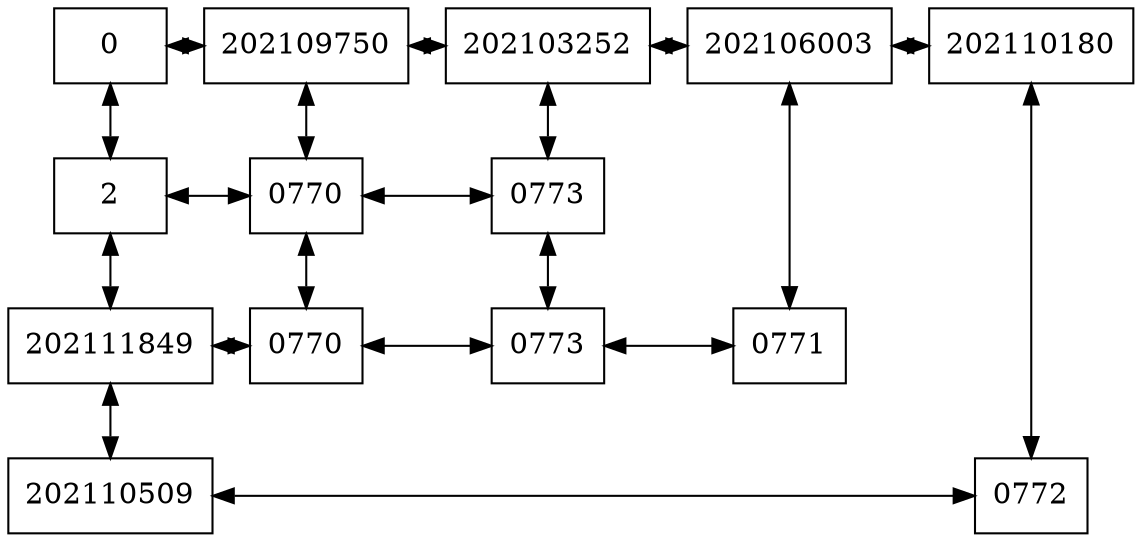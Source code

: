 digraph MatrizCapa{ 
 node[shape=box] 
 rankdir=UD; 
 {rank=min; 
nodo00[label="0" ,rankdir=LR,group=0]; 
nodo10[label="202109750" ,rankdir=LR,group=1]; 
nodo20[label="202103252" ,rankdir=LR,group=2]; 
nodo30[label="202106003" ,rankdir=LR,group=3]; 
nodo40[label="202110180" ,rankdir=LR,group=4]; 
}{rank=same; 
nodo01[label="2" ,group=0]; 
nodo11[label="0770" ,group=1]; 
nodo21[label="0773" ,group=2]; 
}{rank=same; 
nodo02[label="202111849" ,group=0]; 
nodo12[label="0770" ,group=1]; 
nodo22[label="0773" ,group=2]; 
nodo32[label="0771" ,group=3]; 
}{rank=same; 
nodo03[label="202110509" ,group=0]; 
nodo43[label="0772" ,group=4]; 
}nodo00 -> nodo10 [dir=both];
nodo10 -> nodo20 [dir=both];
nodo20 -> nodo30 [dir=both];
nodo30 -> nodo40 [dir=both];
nodo01 -> nodo11 [dir=both];
nodo11 -> nodo21 [dir=both];
nodo02 -> nodo12 [dir=both];
nodo12 -> nodo22 [dir=both];
nodo22 -> nodo32 [dir=both];
nodo03 -> nodo43 [dir=both];
nodo00 -> nodo01 [dir=both];
nodo01 -> nodo02 [dir=both];
nodo02 -> nodo03 [dir=both];
nodo10 -> nodo11 [dir=both];
nodo11 -> nodo12 [dir=both];
nodo20 -> nodo21 [dir=both];
nodo21 -> nodo22 [dir=both];
nodo30 -> nodo32 [dir=both];
nodo40 -> nodo43 [dir=both];
}